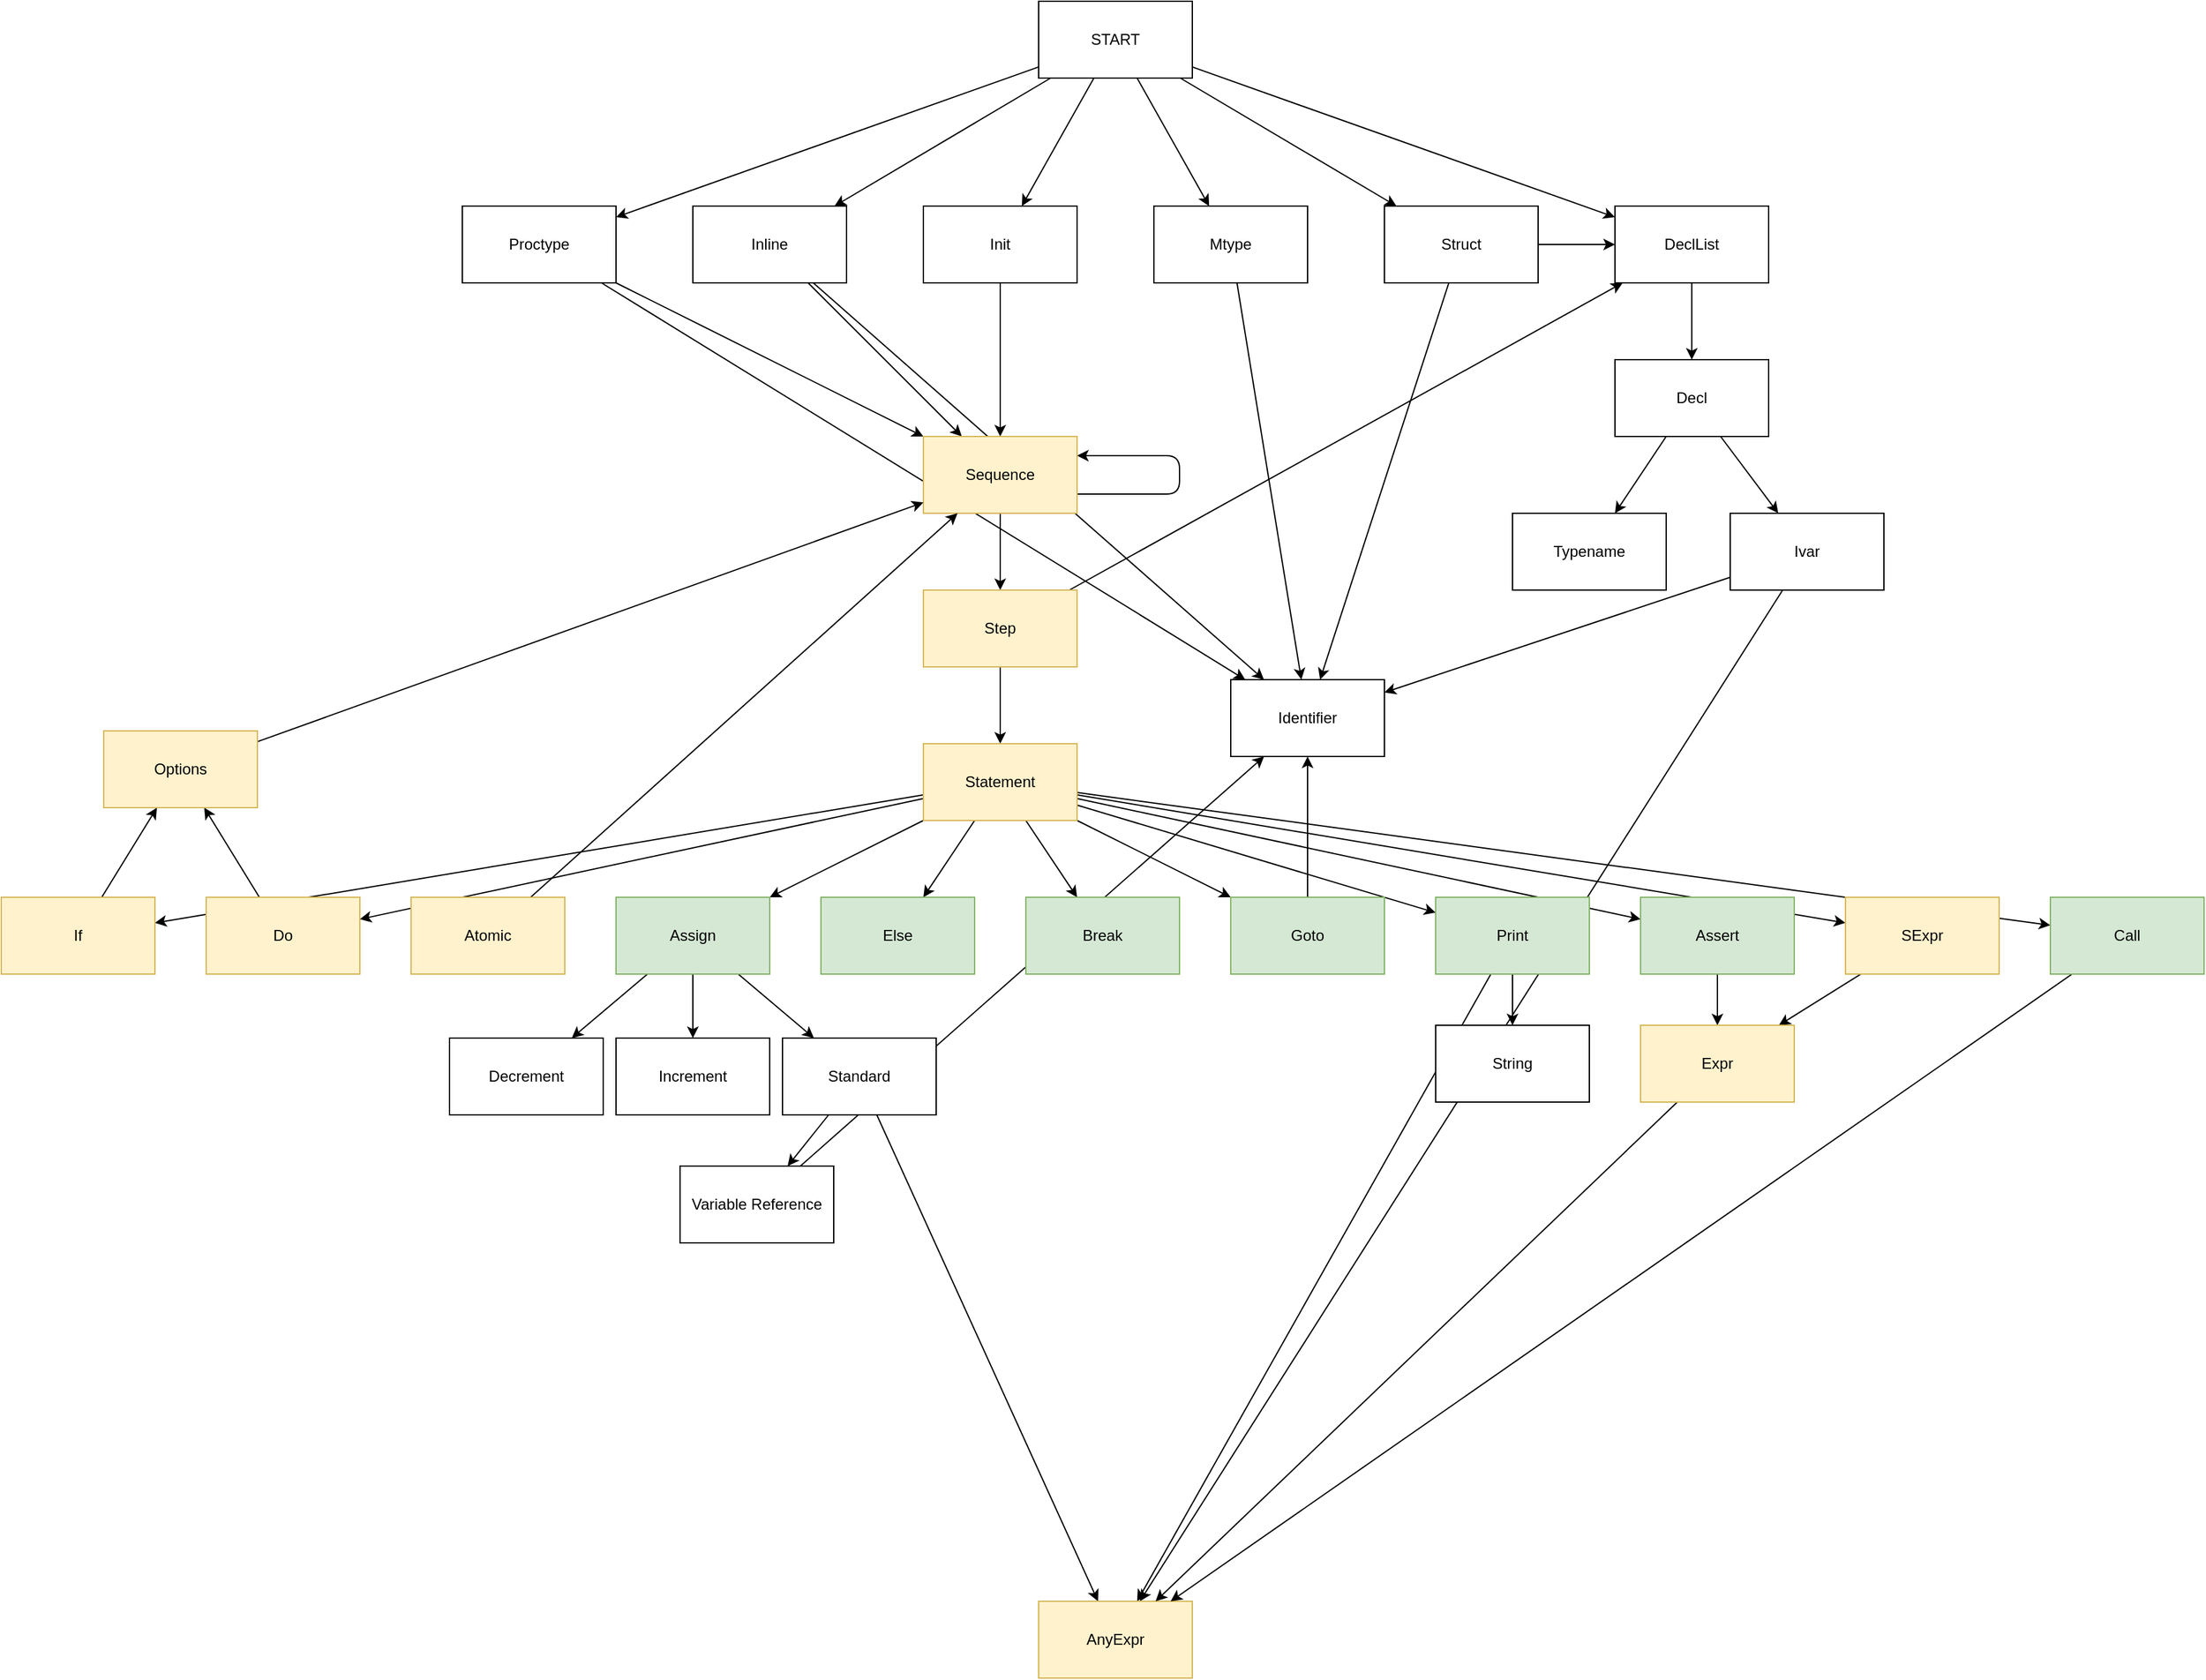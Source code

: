 <mxfile>
    <diagram id="xdaqLORCr9t9exZohG4o" name="Page-1">
        <mxGraphModel dx="1638" dy="468" grid="1" gridSize="10" guides="1" tooltips="1" connect="1" arrows="1" fold="1" page="1" pageScale="1" pageWidth="827" pageHeight="1169" math="0" shadow="0">
            <root>
                <mxCell id="0"/>
                <mxCell id="1" parent="0"/>
                <mxCell id="6" style="edgeStyle=none;html=1;" parent="1" source="2" target="3" edge="1">
                    <mxGeometry relative="1" as="geometry"/>
                </mxCell>
                <mxCell id="7" style="edgeStyle=none;html=1;" parent="1" source="2" target="4" edge="1">
                    <mxGeometry relative="1" as="geometry"/>
                </mxCell>
                <mxCell id="12" style="edgeStyle=none;html=1;" parent="1" source="2" target="8" edge="1">
                    <mxGeometry relative="1" as="geometry"/>
                </mxCell>
                <mxCell id="13" style="edgeStyle=none;html=1;" parent="1" source="2" target="9" edge="1">
                    <mxGeometry relative="1" as="geometry"/>
                </mxCell>
                <mxCell id="14" style="edgeStyle=none;html=1;" parent="1" source="2" target="11" edge="1">
                    <mxGeometry relative="1" as="geometry"/>
                </mxCell>
                <mxCell id="15" style="edgeStyle=none;html=1;" parent="1" source="2" target="10" edge="1">
                    <mxGeometry relative="1" as="geometry"/>
                </mxCell>
                <mxCell id="2" value="START" style="rounded=0;whiteSpace=wrap;html=1;" parent="1" vertex="1">
                    <mxGeometry x="350" y="160" width="120" height="60" as="geometry"/>
                </mxCell>
                <mxCell id="19" style="edgeStyle=none;html=1;" parent="1" source="3" target="16" edge="1">
                    <mxGeometry relative="1" as="geometry"/>
                </mxCell>
                <mxCell id="3" value="Init" style="rounded=0;whiteSpace=wrap;html=1;" parent="1" vertex="1">
                    <mxGeometry x="260" y="320" width="120" height="60" as="geometry"/>
                </mxCell>
                <mxCell id="41" style="edgeStyle=none;html=1;" parent="1" source="4" target="39" edge="1">
                    <mxGeometry relative="1" as="geometry"/>
                </mxCell>
                <mxCell id="4" value="Mtype" style="rounded=0;whiteSpace=wrap;html=1;" parent="1" vertex="1">
                    <mxGeometry x="440" y="320" width="120" height="60" as="geometry"/>
                </mxCell>
                <mxCell id="18" style="edgeStyle=none;html=1;" parent="1" source="8" target="16" edge="1">
                    <mxGeometry relative="1" as="geometry"/>
                </mxCell>
                <mxCell id="45" style="edgeStyle=none;html=1;" parent="1" source="8" target="39" edge="1">
                    <mxGeometry relative="1" as="geometry"/>
                </mxCell>
                <mxCell id="8" value="Inline" style="rounded=0;whiteSpace=wrap;html=1;" parent="1" vertex="1">
                    <mxGeometry x="80" y="320" width="120" height="60" as="geometry"/>
                </mxCell>
                <mxCell id="35" style="edgeStyle=none;html=1;" parent="1" source="9" target="10" edge="1">
                    <mxGeometry relative="1" as="geometry"/>
                </mxCell>
                <mxCell id="44" style="edgeStyle=none;html=1;" parent="1" source="9" target="39" edge="1">
                    <mxGeometry relative="1" as="geometry"/>
                </mxCell>
                <mxCell id="9" value="Struct" style="rounded=0;whiteSpace=wrap;html=1;" parent="1" vertex="1">
                    <mxGeometry x="620" y="320" width="120" height="60" as="geometry"/>
                </mxCell>
                <mxCell id="24" style="edgeStyle=none;html=1;" parent="1" source="10" target="23" edge="1">
                    <mxGeometry relative="1" as="geometry"/>
                </mxCell>
                <mxCell id="10" value="DeclList" style="rounded=0;whiteSpace=wrap;html=1;" parent="1" vertex="1">
                    <mxGeometry x="800" y="320" width="120" height="60" as="geometry"/>
                </mxCell>
                <mxCell id="17" style="edgeStyle=none;html=1;" parent="1" source="11" target="16" edge="1">
                    <mxGeometry relative="1" as="geometry"/>
                </mxCell>
                <mxCell id="46" style="edgeStyle=none;html=1;" parent="1" source="11" target="39" edge="1">
                    <mxGeometry relative="1" as="geometry"/>
                </mxCell>
                <mxCell id="11" value="Proctype" style="rounded=0;whiteSpace=wrap;html=1;" parent="1" vertex="1">
                    <mxGeometry x="-100" y="320" width="120" height="60" as="geometry"/>
                </mxCell>
                <mxCell id="21" style="edgeStyle=none;html=1;" parent="1" source="16" target="20" edge="1">
                    <mxGeometry relative="1" as="geometry"/>
                </mxCell>
                <mxCell id="96" style="edgeStyle=none;html=1;exitX=1;exitY=0.75;exitDx=0;exitDy=0;entryX=1;entryY=0.25;entryDx=0;entryDy=0;" edge="1" parent="1" source="16" target="16">
                    <mxGeometry relative="1" as="geometry">
                        <mxPoint x="460" y="510" as="targetPoint"/>
                        <Array as="points">
                            <mxPoint x="460" y="545"/>
                            <mxPoint x="460" y="515"/>
                        </Array>
                    </mxGeometry>
                </mxCell>
                <mxCell id="16" value="Sequence" style="rounded=0;whiteSpace=wrap;html=1;fillColor=#fff2cc;strokeColor=#d6b656;" parent="1" vertex="1">
                    <mxGeometry x="260" y="500" width="120" height="60" as="geometry"/>
                </mxCell>
                <mxCell id="22" style="edgeStyle=none;html=1;" parent="1" source="20" target="10" edge="1">
                    <mxGeometry relative="1" as="geometry"/>
                </mxCell>
                <mxCell id="34" style="edgeStyle=none;html=1;" parent="1" source="20" target="33" edge="1">
                    <mxGeometry relative="1" as="geometry"/>
                </mxCell>
                <mxCell id="20" value="Step" style="rounded=0;whiteSpace=wrap;html=1;fillColor=#fff2cc;strokeColor=#d6b656;" parent="1" vertex="1">
                    <mxGeometry x="260" y="620" width="120" height="60" as="geometry"/>
                </mxCell>
                <mxCell id="26" style="edgeStyle=none;html=1;" parent="1" source="23" target="25" edge="1">
                    <mxGeometry relative="1" as="geometry"/>
                </mxCell>
                <mxCell id="28" style="edgeStyle=none;html=1;" parent="1" source="23" target="27" edge="1">
                    <mxGeometry relative="1" as="geometry"/>
                </mxCell>
                <mxCell id="23" value="Decl" style="rounded=0;whiteSpace=wrap;html=1;" parent="1" vertex="1">
                    <mxGeometry x="800" y="440" width="120" height="60" as="geometry"/>
                </mxCell>
                <mxCell id="25" value="Typename" style="rounded=0;whiteSpace=wrap;html=1;" parent="1" vertex="1">
                    <mxGeometry x="720" y="560" width="120" height="60" as="geometry"/>
                </mxCell>
                <mxCell id="32" style="edgeStyle=none;html=1;" parent="1" source="27" target="79" edge="1">
                    <mxGeometry relative="1" as="geometry">
                        <mxPoint x="1017.5" y="680" as="targetPoint"/>
                    </mxGeometry>
                </mxCell>
                <mxCell id="43" style="edgeStyle=none;html=1;" parent="1" source="27" target="39" edge="1">
                    <mxGeometry relative="1" as="geometry"/>
                </mxCell>
                <mxCell id="27" value="Ivar" style="rounded=0;whiteSpace=wrap;html=1;" parent="1" vertex="1">
                    <mxGeometry x="890" y="560" width="120" height="60" as="geometry"/>
                </mxCell>
                <mxCell id="57" style="edgeStyle=none;html=1;" parent="1" source="33" target="55" edge="1">
                    <mxGeometry relative="1" as="geometry"/>
                </mxCell>
                <mxCell id="63" style="edgeStyle=none;html=1;" parent="1" source="33" target="53" edge="1">
                    <mxGeometry relative="1" as="geometry"/>
                </mxCell>
                <mxCell id="64" style="edgeStyle=none;html=1;" parent="1" source="33" target="50" edge="1">
                    <mxGeometry relative="1" as="geometry"/>
                </mxCell>
                <mxCell id="65" style="edgeStyle=none;html=1;" parent="1" source="33" target="48" edge="1">
                    <mxGeometry relative="1" as="geometry"/>
                </mxCell>
                <mxCell id="66" style="edgeStyle=none;html=1;" parent="1" source="33" target="47" edge="1">
                    <mxGeometry relative="1" as="geometry"/>
                </mxCell>
                <mxCell id="67" style="edgeStyle=none;html=1;" parent="1" source="33" target="49" edge="1">
                    <mxGeometry relative="1" as="geometry"/>
                </mxCell>
                <mxCell id="68" style="edgeStyle=none;html=1;" parent="1" source="33" target="52" edge="1">
                    <mxGeometry relative="1" as="geometry"/>
                </mxCell>
                <mxCell id="69" style="edgeStyle=none;html=1;" parent="1" source="33" target="54" edge="1">
                    <mxGeometry relative="1" as="geometry"/>
                </mxCell>
                <mxCell id="70" style="edgeStyle=none;html=1;" parent="1" source="33" target="56" edge="1">
                    <mxGeometry relative="1" as="geometry"/>
                </mxCell>
                <mxCell id="93" style="edgeStyle=none;html=1;" edge="1" parent="1" source="33" target="92">
                    <mxGeometry relative="1" as="geometry"/>
                </mxCell>
                <mxCell id="33" value="Statement" style="rounded=0;whiteSpace=wrap;html=1;fillColor=#fff2cc;strokeColor=#d6b656;" parent="1" vertex="1">
                    <mxGeometry x="260" y="740" width="120" height="60" as="geometry"/>
                </mxCell>
                <mxCell id="39" value="Identifier" style="rounded=0;whiteSpace=wrap;html=1;" parent="1" vertex="1">
                    <mxGeometry x="500" y="690" width="120" height="60" as="geometry"/>
                </mxCell>
                <mxCell id="48" value="Else" style="rounded=0;whiteSpace=wrap;html=1;fillColor=#d5e8d4;strokeColor=#82b366;" parent="1" vertex="1">
                    <mxGeometry x="180" y="860" width="120" height="60" as="geometry"/>
                </mxCell>
                <mxCell id="83" style="edgeStyle=none;html=1;" edge="1" parent="1" source="49" target="39">
                    <mxGeometry relative="1" as="geometry"/>
                </mxCell>
                <mxCell id="49" value="Goto" style="rounded=0;whiteSpace=wrap;html=1;fillColor=#d5e8d4;strokeColor=#82b366;" parent="1" vertex="1">
                    <mxGeometry x="500" y="860" width="120" height="60" as="geometry"/>
                </mxCell>
                <mxCell id="75" style="edgeStyle=none;html=1;" parent="1" source="50" target="72" edge="1">
                    <mxGeometry relative="1" as="geometry"/>
                </mxCell>
                <mxCell id="76" style="edgeStyle=none;html=1;" parent="1" source="50" target="73" edge="1">
                    <mxGeometry relative="1" as="geometry"/>
                </mxCell>
                <mxCell id="77" style="edgeStyle=none;html=1;" parent="1" source="50" target="74" edge="1">
                    <mxGeometry relative="1" as="geometry"/>
                </mxCell>
                <mxCell id="50" value="Assign" style="rounded=0;whiteSpace=wrap;html=1;fillColor=#d5e8d4;strokeColor=#82b366;" parent="1" vertex="1">
                    <mxGeometry x="20" y="860" width="120" height="60" as="geometry"/>
                </mxCell>
                <mxCell id="62" style="edgeStyle=none;html=1;" parent="1" source="51" target="16" edge="1">
                    <mxGeometry relative="1" as="geometry"/>
                </mxCell>
                <mxCell id="51" value="Atomic" style="rounded=0;whiteSpace=wrap;html=1;fillColor=#fff2cc;strokeColor=#d6b656;" parent="1" vertex="1">
                    <mxGeometry x="-140" y="860" width="120" height="60" as="geometry"/>
                </mxCell>
                <mxCell id="85" style="edgeStyle=none;html=1;" edge="1" parent="1" source="52" target="84">
                    <mxGeometry relative="1" as="geometry"/>
                </mxCell>
                <mxCell id="87" style="edgeStyle=none;html=1;" edge="1" parent="1" source="52" target="79">
                    <mxGeometry relative="1" as="geometry"/>
                </mxCell>
                <mxCell id="52" value="Print" style="rounded=0;whiteSpace=wrap;html=1;fillColor=#d5e8d4;strokeColor=#82b366;" parent="1" vertex="1">
                    <mxGeometry x="660" y="860" width="120" height="60" as="geometry"/>
                </mxCell>
                <mxCell id="60" style="edgeStyle=none;html=1;" parent="1" source="53" target="58" edge="1">
                    <mxGeometry relative="1" as="geometry"/>
                </mxCell>
                <mxCell id="53" value="Do" style="rounded=0;whiteSpace=wrap;html=1;fillColor=#fff2cc;strokeColor=#d6b656;" parent="1" vertex="1">
                    <mxGeometry x="-300" y="860" width="120" height="60" as="geometry"/>
                </mxCell>
                <mxCell id="90" style="edgeStyle=none;html=1;" edge="1" parent="1" source="54" target="88">
                    <mxGeometry relative="1" as="geometry"/>
                </mxCell>
                <mxCell id="54" value="Assert" style="rounded=0;whiteSpace=wrap;html=1;fillColor=#d5e8d4;strokeColor=#82b366;" parent="1" vertex="1">
                    <mxGeometry x="820" y="860" width="120" height="60" as="geometry"/>
                </mxCell>
                <mxCell id="59" style="edgeStyle=none;html=1;" parent="1" source="55" target="58" edge="1">
                    <mxGeometry relative="1" as="geometry"/>
                </mxCell>
                <mxCell id="55" value="If" style="rounded=0;whiteSpace=wrap;html=1;fillColor=#fff2cc;strokeColor=#d6b656;" parent="1" vertex="1">
                    <mxGeometry x="-460" y="860" width="120" height="60" as="geometry"/>
                </mxCell>
                <mxCell id="91" style="edgeStyle=none;html=1;" edge="1" parent="1" source="56" target="88">
                    <mxGeometry relative="1" as="geometry"/>
                </mxCell>
                <mxCell id="56" value="SExpr" style="rounded=0;whiteSpace=wrap;html=1;fillColor=#fff2cc;strokeColor=#d6b656;" parent="1" vertex="1">
                    <mxGeometry x="980" y="860" width="120" height="60" as="geometry"/>
                </mxCell>
                <mxCell id="61" style="edgeStyle=none;html=1;" parent="1" source="58" target="16" edge="1">
                    <mxGeometry relative="1" as="geometry"/>
                </mxCell>
                <mxCell id="58" value="Options" style="rounded=0;whiteSpace=wrap;html=1;fillColor=#fff2cc;strokeColor=#d6b656;" parent="1" vertex="1">
                    <mxGeometry x="-380" y="730" width="120" height="60" as="geometry"/>
                </mxCell>
                <mxCell id="72" value="Decrement" style="rounded=0;whiteSpace=wrap;html=1;" parent="1" vertex="1">
                    <mxGeometry x="-110" y="970" width="120" height="60" as="geometry"/>
                </mxCell>
                <mxCell id="80" style="edgeStyle=none;html=1;" parent="1" source="73" target="78" edge="1">
                    <mxGeometry relative="1" as="geometry"/>
                </mxCell>
                <mxCell id="81" style="edgeStyle=none;html=1;" parent="1" source="73" target="79" edge="1">
                    <mxGeometry relative="1" as="geometry"/>
                </mxCell>
                <mxCell id="74" value="Increment" style="rounded=0;whiteSpace=wrap;html=1;" parent="1" vertex="1">
                    <mxGeometry x="20" y="970" width="120" height="60" as="geometry"/>
                </mxCell>
                <mxCell id="82" style="edgeStyle=none;html=1;" parent="1" source="78" target="39" edge="1">
                    <mxGeometry relative="1" as="geometry"/>
                </mxCell>
                <mxCell id="78" value="Variable Reference" style="rounded=0;whiteSpace=wrap;html=1;" parent="1" vertex="1">
                    <mxGeometry x="70" y="1070" width="120" height="60" as="geometry"/>
                </mxCell>
                <mxCell id="79" value="AnyExpr" style="rounded=0;whiteSpace=wrap;html=1;fillColor=#fff2cc;strokeColor=#d6b656;" parent="1" vertex="1">
                    <mxGeometry x="350" y="1410" width="120" height="60" as="geometry"/>
                </mxCell>
                <mxCell id="47" value="Break" style="rounded=0;whiteSpace=wrap;html=1;fillColor=#d5e8d4;strokeColor=#82b366;" parent="1" vertex="1">
                    <mxGeometry x="340" y="860" width="120" height="60" as="geometry"/>
                </mxCell>
                <mxCell id="84" value="String" style="rounded=0;whiteSpace=wrap;html=1;" vertex="1" parent="1">
                    <mxGeometry x="660" y="960" width="120" height="60" as="geometry"/>
                </mxCell>
                <mxCell id="73" value="Standard" style="rounded=0;whiteSpace=wrap;html=1;" parent="1" vertex="1">
                    <mxGeometry x="150" y="970" width="120" height="60" as="geometry"/>
                </mxCell>
                <mxCell id="89" style="edgeStyle=none;html=1;" edge="1" parent="1" source="88" target="79">
                    <mxGeometry relative="1" as="geometry"/>
                </mxCell>
                <mxCell id="88" value="Expr" style="rounded=0;whiteSpace=wrap;html=1;fillColor=#fff2cc;strokeColor=#d6b656;" vertex="1" parent="1">
                    <mxGeometry x="820" y="960" width="120" height="60" as="geometry"/>
                </mxCell>
                <mxCell id="94" style="edgeStyle=none;html=1;" edge="1" parent="1" source="92" target="79">
                    <mxGeometry relative="1" as="geometry"/>
                </mxCell>
                <mxCell id="92" value="Call" style="rounded=0;whiteSpace=wrap;html=1;fillColor=#d5e8d4;strokeColor=#82b366;" vertex="1" parent="1">
                    <mxGeometry x="1140" y="860" width="120" height="60" as="geometry"/>
                </mxCell>
            </root>
        </mxGraphModel>
    </diagram>
</mxfile>